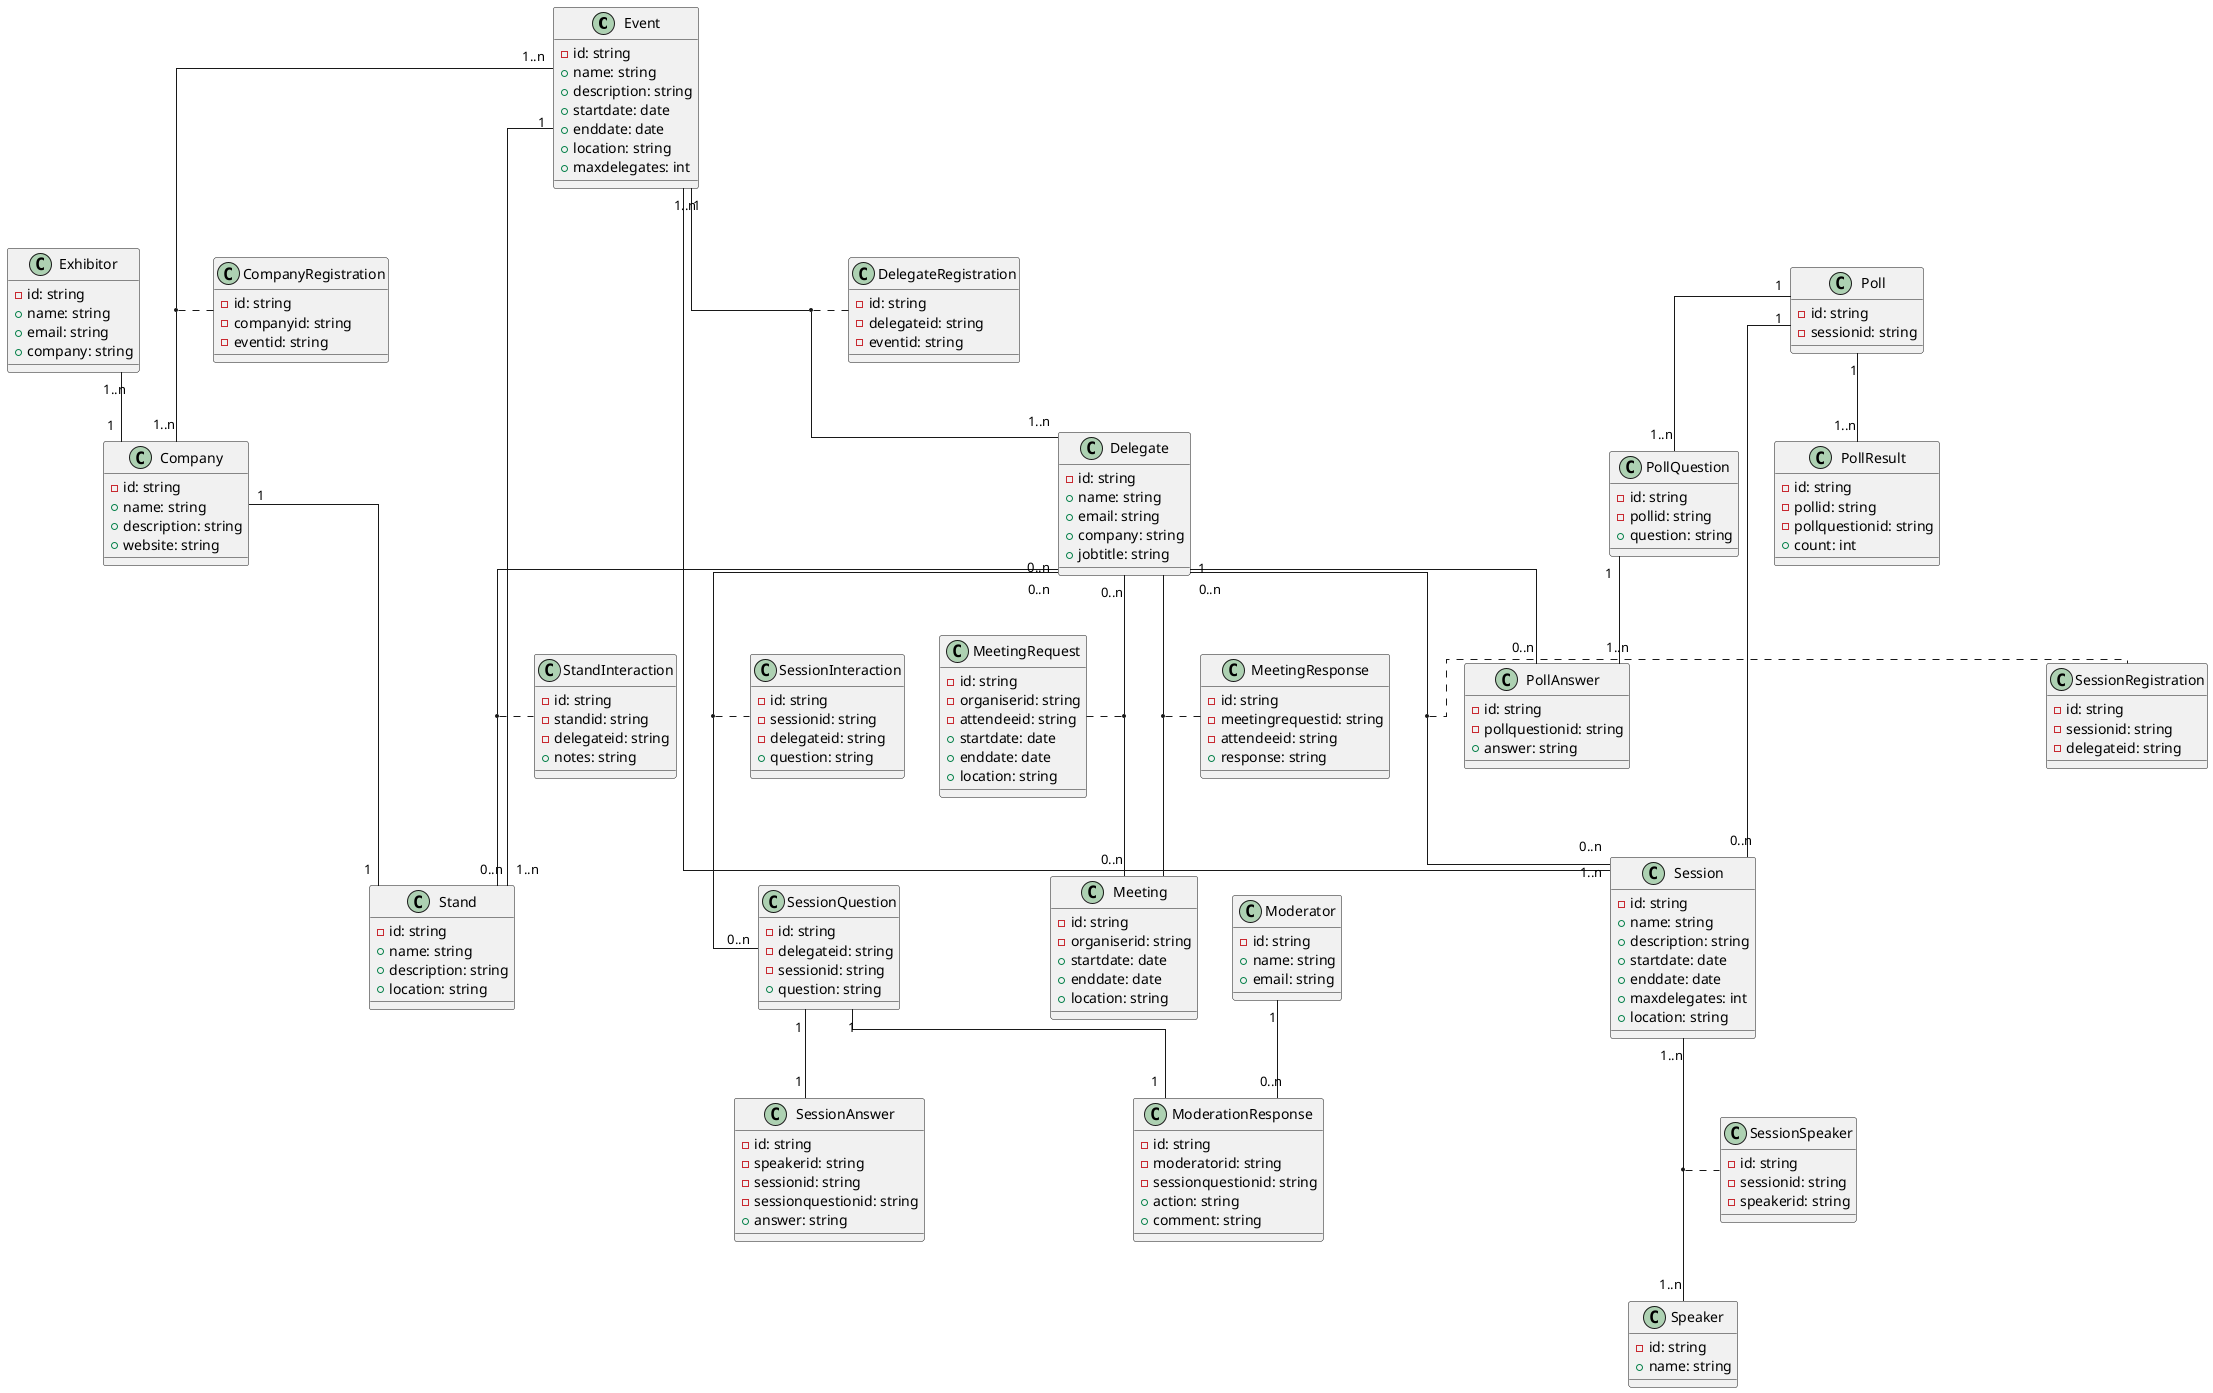 @startuml ClassDiagram

skinparam linetype ortho

/'
Glossary

Event: The event that is happening, e.g. App Development in a mobile world.
Delegates: People attending the event, sometimes on behalf of a company.
Exhibitor: A person attending the event on behalf of their company. Each Exhibitor works at one stand.
Moderator: Works in the background during a session filtering the questions sent in by delegates, for the purpose of avoiding anything unsuitable being sent to the speaker, and amalgamating similar questions into one so as to avoid repeating the same question
Session: A talk or presentation happening at the event. Several of these can happen at the same time at larger events and delegates would have to choose which ones they want to attend.  Sometimes these can require a pre-registration of interest to allow entry.
Speaker: An individual presenting the session. These can be the same as exhibitors, or they may be completely independent.
Stand: One per company at the event. These companies are ones that have paid to have a stand at the event.  Often these will be sponsors of the event looking to sell some sort of software or service to the delegates.   Multiple Exhibitors may work on one stand though.
'/

' Entities

class "Event" as event {
    - id: string
    + name: string
    + description: string
    + startdate: date
    + enddate: date
    + location: string
    + maxdelegates: int
}

class "Delegate" as delegate {
    - id: string
    + name: string
    + email: string
    + company: string
    + jobtitle: string
}

class "Exhibitor" as exhibitor {
    - id: string
    + name: string
    + email: string
    + company: string
}

class "Moderator" as moderator {
    - id: string
    + name: string
    + email: string
}

class "Session" as session {
    - id: string
    + name: string
    + description: string
    + startdate: date
    + enddate: date
    + maxdelegates: int
    + location: string
}

class "Speaker" as speaker {
    - id: string
    + name: string
}

class "Stand" as stand {
    - id: string
    + name: string
    + description: string
    + location: string
}

class "Company" as company {
    - id: string
    + name: string
    + description: string
    + website: string
}

class "SessionRegistration" as sessionregistration {
    - id: string
    - sessionid: string
    - delegateid: string
}

class "StandInteraction" as standinteraction {
    - id: string
    - standid: string
    - delegateid: string
    + notes: string
}

class "SessionInteraction" as sessioninteraction {
    - id: string
    - sessionid: string
    - delegateid: string
    + question: string
}

class "DelegateRegistration" as delegateregistration {
    - id: string
    - delegateid: string
    - eventid: string
}

class "CompanyRegistration" as companyregistration {
    - id: string
    - companyid: string
    - eventid: string
}

class "SessionSpeaker" as sessionspeaker {
    - id: string
    - sessionid: string
    - speakerid: string
}

class "SessionQuestion" as sessionquestion {
    - id: string
    - delegateid: string
    - sessionid: string
    + question: string
}

class "SessionAnswer" as sessionanswer {
    - id: string
    - speakerid: string
    - sessionid: string
    - sessionquestionid: string
    + answer: string
}

class "ModerationResponse" as moderationresponse {
    - id: string
    - moderatorid: string
    - sessionquestionid: string
    + action: string
    + comment: string
}

class "Meeting" as meeting {
    - id: string
    - organiserid: string
    + startdate: date
    + enddate: date
    + location: string
}

class "MeetingRequest" as meetingrequest {
    - id: string
    - organiserid: string
    - attendeeid: string
    + startdate: date
    + enddate: date
    + location: string
}

class "MeetingResponse" as meetingresponse {
    - id: string
    - meetingrequestid: string
    - attendeeid: string
    + response: string
}

class "Poll" as poll {
    - id: string
    - sessionid: string
}

class "PollQuestion" as pollquestion {
    - id: string
    - pollid: string
    + question: string
}

class "PollAnswer" as pollanswer {
    - id: string
    - pollquestionid: string
    + answer: string
}

class "PollResult" as pollresult {
    - id: string
    - pollid: string
    - pollquestionid: string
    + count: int
}

' Relationships

event "1..n" -- "1..n" delegate
(event, delegate) .. delegateregistration

event "1..n" -- "1..n" company
(event, company) .. companyregistration
company "1" -- "1" stand
event "1" -- "1..n" stand
exhibitor "1..n" -- "1" company

event "1" -- "1..n" session
session "1..n" -- "1..n" speaker
(session, speaker) .. sessionspeaker
delegate "0..n" -- "0..n" session
(delegate, session) .. sessionregistration

delegate "0..n" -- "0..n" sessionquestion
(delegate, sessionquestion) .. sessioninteraction
moderator "1" -- "0..n" moderationresponse
sessionquestion "1" -- "1" moderationresponse
sessionquestion "1" -- "1" sessionanswer

delegate "0..n" -- "0..n" stand
(delegate, stand) .. standinteraction

delegate "0..n" -- "0..n" meeting
(delegate, meeting) .. meetingrequest
(delegate, meeting) .. meetingresponse

poll "1" -- "0..n" session
poll "1" -- "1..n" pollquestion
delegate "1" -- "0..n" pollanswer
poll "1" -- "1..n" pollresult
pollquestion "1" -- "1..n" pollanswer

together {
    class poll
    class pollquestion
    class pollanswer
    class pollresult
}

together {
    class exhibitor
    class company
    class stand
    class standinteraction
}

together {
    class session
    class speaker
    class sessionspeaker
    class sessionquestion
    class sessionanswer
}

together {
    class meeting
    class meetingrequest
    class meetingresponse
}

@enduml